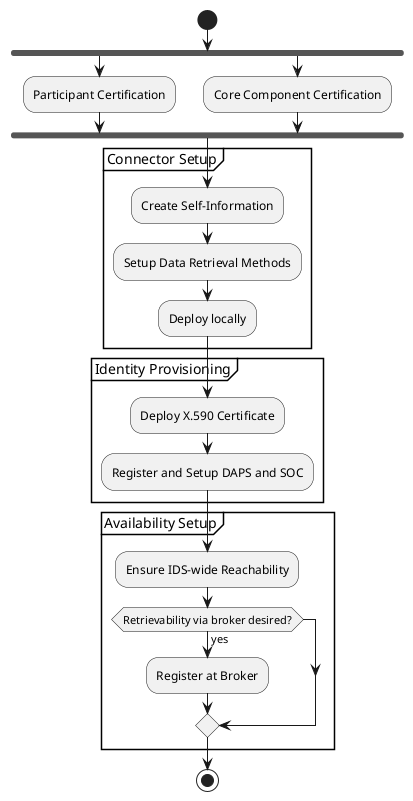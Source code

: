 @startuml

start

fork
:Participant Certification;
fork again
:Core Component Certification;
end fork

partition "Connector Setup" {
	:Create Self-Information;
	:Setup Data Retrieval Methods;
	:Deploy locally;
}

partition "Identity Provisioning" {
    :Deploy X.590 Certificate;
    :Register and Setup DAPS and SOC;
}

partition "Availability Setup" {
    :Ensure IDS-wide Reachability;

    if (Retrievability via broker desired?) then (yes)
        :Register at Broker;
    endif

}

stop

@enduml